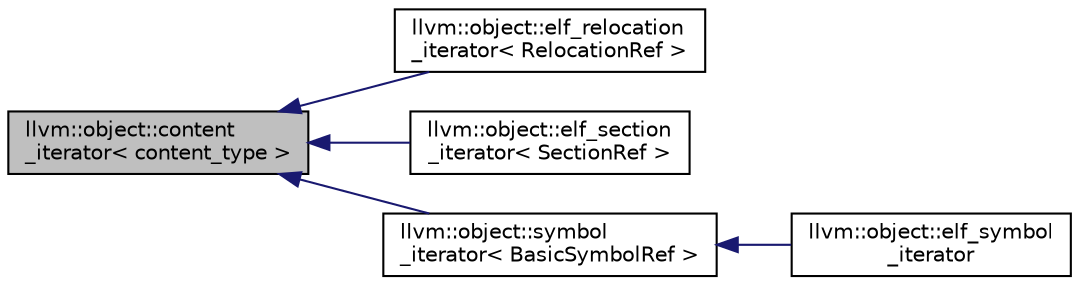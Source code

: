 digraph "llvm::object::content_iterator&lt; content_type &gt;"
{
 // LATEX_PDF_SIZE
  bgcolor="transparent";
  edge [fontname="Helvetica",fontsize="10",labelfontname="Helvetica",labelfontsize="10"];
  node [fontname="Helvetica",fontsize="10",shape=record];
  rankdir="LR";
  Node1 [label="llvm::object::content\l_iterator\< content_type \>",height=0.2,width=0.4,color="black", fillcolor="grey75", style="filled", fontcolor="black",tooltip=" "];
  Node1 -> Node2 [dir="back",color="midnightblue",fontsize="10",style="solid",fontname="Helvetica"];
  Node2 [label="llvm::object::elf_relocation\l_iterator\< RelocationRef \>",height=0.2,width=0.4,color="black",URL="$classllvm_1_1object_1_1elf__relocation__iterator.html",tooltip=" "];
  Node1 -> Node3 [dir="back",color="midnightblue",fontsize="10",style="solid",fontname="Helvetica"];
  Node3 [label="llvm::object::elf_section\l_iterator\< SectionRef \>",height=0.2,width=0.4,color="black",URL="$classllvm_1_1object_1_1elf__section__iterator.html",tooltip=" "];
  Node1 -> Node4 [dir="back",color="midnightblue",fontsize="10",style="solid",fontname="Helvetica"];
  Node4 [label="llvm::object::symbol\l_iterator\< BasicSymbolRef \>",height=0.2,width=0.4,color="black",URL="$classllvm_1_1object_1_1symbol__iterator.html",tooltip=" "];
  Node4 -> Node5 [dir="back",color="midnightblue",fontsize="10",style="solid",fontname="Helvetica"];
  Node5 [label="llvm::object::elf_symbol\l_iterator",height=0.2,width=0.4,color="black",URL="$classllvm_1_1object_1_1elf__symbol__iterator.html",tooltip=" "];
}
